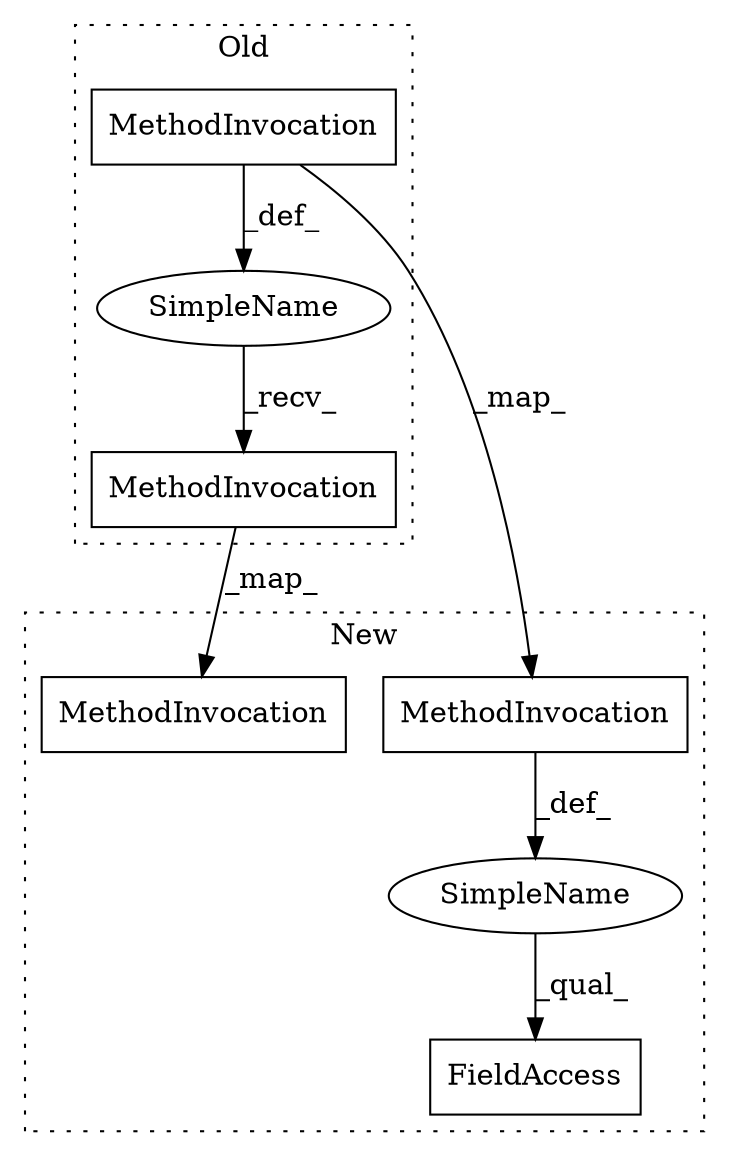 digraph G {
subgraph cluster0 {
2 [label="MethodInvocation" a="32" s="10244" l="11" shape="box"];
3 [label="MethodInvocation" a="32" s="10256,10303" l="10,1" shape="box"];
7 [label="SimpleName" a="42" s="" l="" shape="ellipse"];
label = "Old";
style="dotted";
}
subgraph cluster1 {
1 [label="FieldAccess" a="22" s="9972" l="35" shape="box"];
4 [label="MethodInvocation" a="32" s="10013,10054" l="4,1" shape="box"];
5 [label="MethodInvocation" a="32" s="9986" l="11" shape="box"];
6 [label="SimpleName" a="42" s="" l="" shape="ellipse"];
label = "New";
style="dotted";
}
2 -> 5 [label="_map_"];
2 -> 7 [label="_def_"];
3 -> 4 [label="_map_"];
5 -> 6 [label="_def_"];
6 -> 1 [label="_qual_"];
7 -> 3 [label="_recv_"];
}